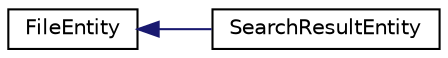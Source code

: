 digraph "Graphical Class Hierarchy"
{
  edge [fontname="Helvetica",fontsize="10",labelfontname="Helvetica",labelfontsize="10"];
  node [fontname="Helvetica",fontsize="10",shape=record];
  rankdir="LR";
  Node1 [label="FileEntity",height=0.2,width=0.4,color="black", fillcolor="white", style="filled",URL="$classFileEntity.html",tooltip="Entity for file storage in object way. "];
  Node1 -> Node2 [dir="back",color="midnightblue",fontsize="10",style="solid",fontname="Helvetica"];
  Node2 [label="SearchResultEntity",height=0.2,width=0.4,color="black", fillcolor="white", style="filled",URL="$classSearchResultEntity.html",tooltip="Entity for search result. "];
}
